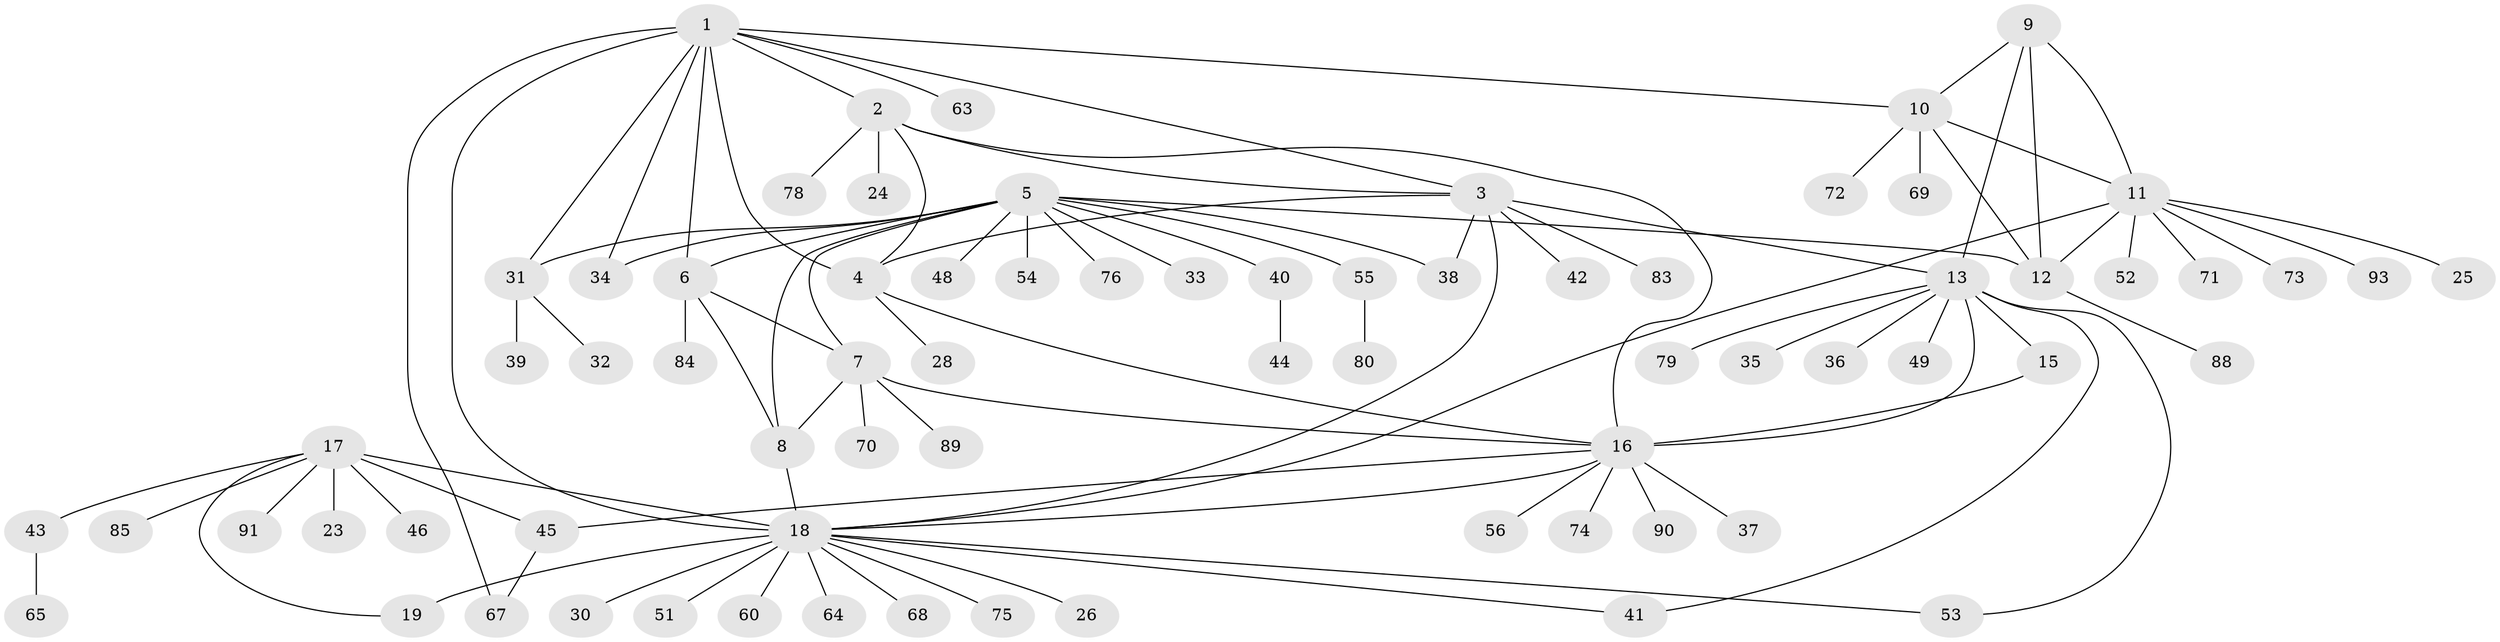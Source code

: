 // original degree distribution, {8: 0.021505376344086023, 6: 0.043010752688172046, 9: 0.03225806451612903, 5: 0.021505376344086023, 14: 0.010752688172043012, 7: 0.010752688172043012, 4: 0.043010752688172046, 10: 0.010752688172043012, 3: 0.08602150537634409, 11: 0.010752688172043012, 12: 0.010752688172043012, 2: 0.10752688172043011, 1: 0.5913978494623656}
// Generated by graph-tools (version 1.1) at 2025/42/03/06/25 10:42:07]
// undirected, 73 vertices, 99 edges
graph export_dot {
graph [start="1"]
  node [color=gray90,style=filled];
  1 [super="+22"];
  2 [super="+47"];
  3 [super="+27"];
  4;
  5 [super="+77"];
  6 [super="+58"];
  7 [super="+62"];
  8;
  9;
  10;
  11 [super="+21"];
  12 [super="+59"];
  13 [super="+14"];
  15;
  16 [super="+29"];
  17 [super="+50"];
  18 [super="+20"];
  19;
  23;
  24;
  25;
  26;
  28 [super="+66"];
  30;
  31 [super="+81"];
  32;
  33;
  34;
  35;
  36;
  37;
  38;
  39;
  40 [super="+82"];
  41;
  42;
  43 [super="+92"];
  44;
  45;
  46;
  48;
  49;
  51;
  52;
  53 [super="+57"];
  54;
  55 [super="+61"];
  56 [super="+86"];
  60;
  63;
  64;
  65;
  67;
  68;
  69;
  70;
  71;
  72;
  73;
  74;
  75;
  76 [super="+87"];
  78;
  79;
  80;
  83;
  84;
  85;
  88;
  89;
  90;
  91;
  93;
  1 -- 2;
  1 -- 3;
  1 -- 4;
  1 -- 6;
  1 -- 10;
  1 -- 31;
  1 -- 63;
  1 -- 18;
  1 -- 67;
  1 -- 34;
  2 -- 3;
  2 -- 4;
  2 -- 24;
  2 -- 78;
  2 -- 16;
  3 -- 4;
  3 -- 13;
  3 -- 38;
  3 -- 42;
  3 -- 83;
  3 -- 18;
  4 -- 28;
  4 -- 16;
  5 -- 6;
  5 -- 7;
  5 -- 8;
  5 -- 12;
  5 -- 31;
  5 -- 33;
  5 -- 34;
  5 -- 38;
  5 -- 40;
  5 -- 48;
  5 -- 54;
  5 -- 55;
  5 -- 76;
  6 -- 7;
  6 -- 8;
  6 -- 84;
  7 -- 8;
  7 -- 16;
  7 -- 70;
  7 -- 89;
  8 -- 18;
  9 -- 10;
  9 -- 11;
  9 -- 12;
  9 -- 13;
  10 -- 11;
  10 -- 12;
  10 -- 69;
  10 -- 72;
  11 -- 12;
  11 -- 18;
  11 -- 25;
  11 -- 52;
  11 -- 71;
  11 -- 93;
  11 -- 73;
  12 -- 88;
  13 -- 15 [weight=2];
  13 -- 16 [weight=2];
  13 -- 35;
  13 -- 36;
  13 -- 41;
  13 -- 49;
  13 -- 53;
  13 -- 79;
  15 -- 16;
  16 -- 18;
  16 -- 37;
  16 -- 45;
  16 -- 56;
  16 -- 74;
  16 -- 90;
  17 -- 18 [weight=2];
  17 -- 19;
  17 -- 23;
  17 -- 43;
  17 -- 45;
  17 -- 46;
  17 -- 85;
  17 -- 91;
  18 -- 19 [weight=2];
  18 -- 53;
  18 -- 68;
  18 -- 64;
  18 -- 41;
  18 -- 75;
  18 -- 51;
  18 -- 26;
  18 -- 60;
  18 -- 30;
  31 -- 32;
  31 -- 39;
  40 -- 44;
  43 -- 65;
  45 -- 67;
  55 -- 80;
}
